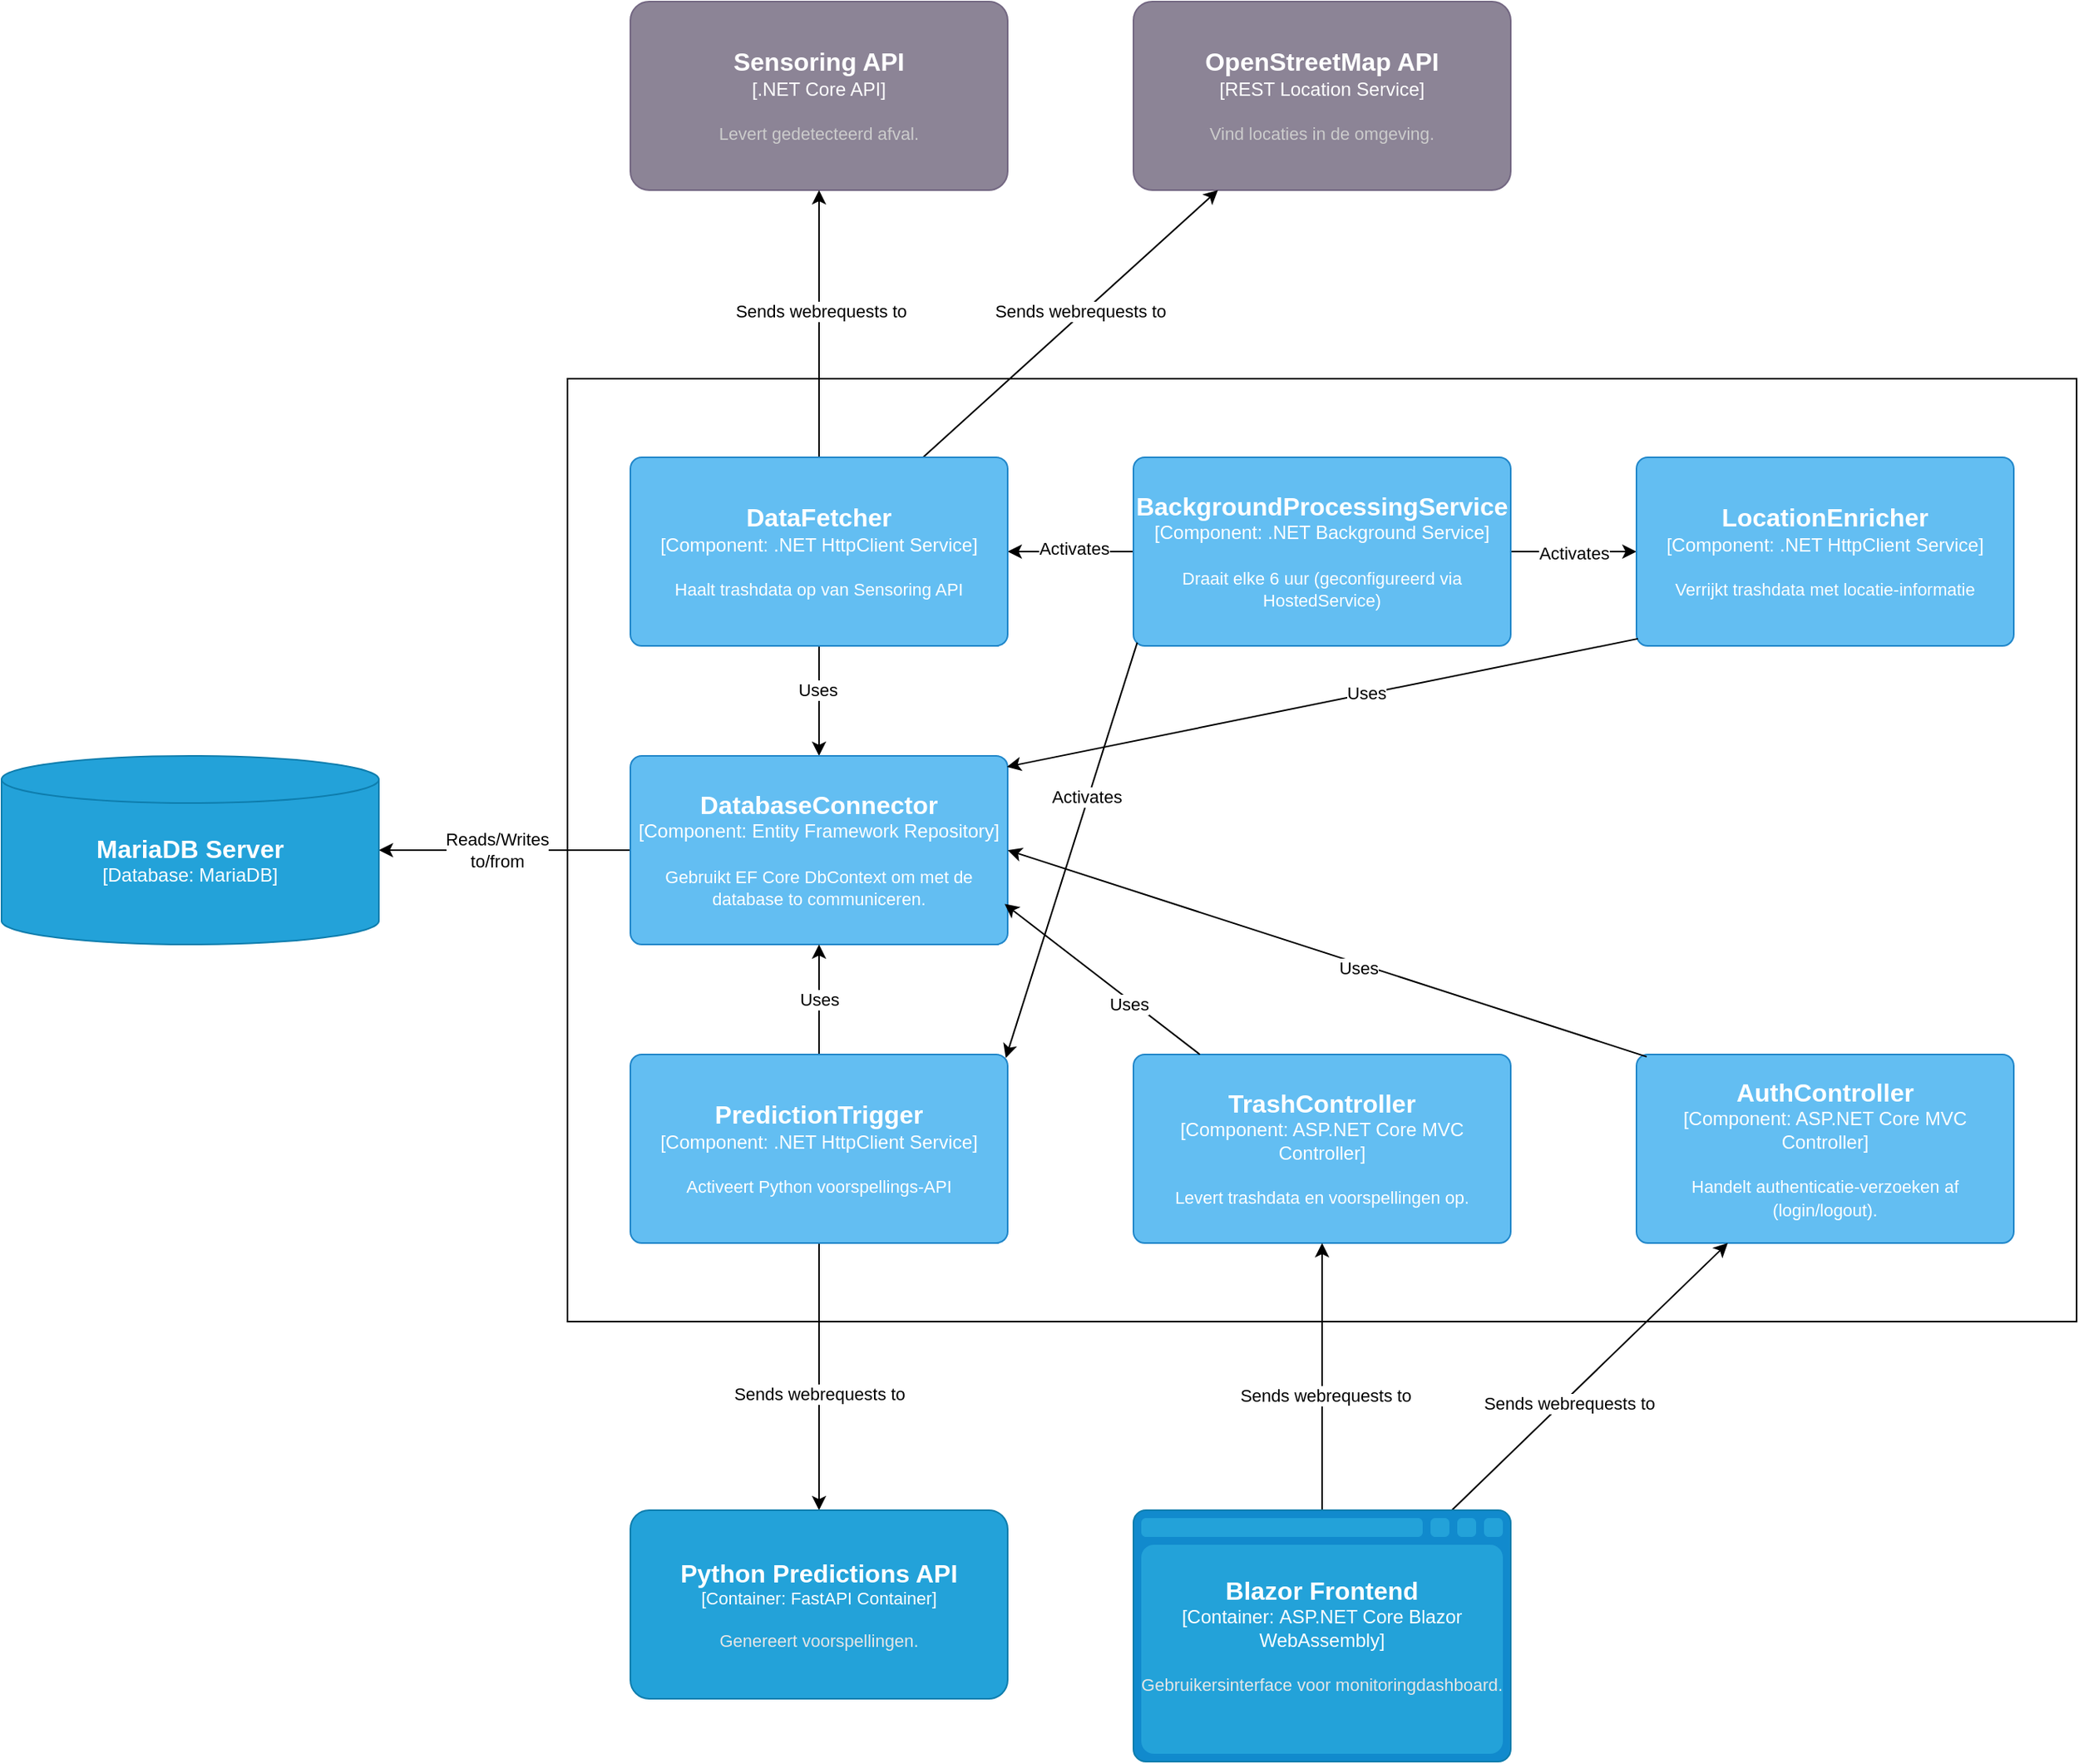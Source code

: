 <mxfile version="26.1.1">
  <diagram name="Page-1" id="TUc2pWuJ1cBv-ASf7XhR">
    <mxGraphModel dx="2284" dy="1970" grid="1" gridSize="10" guides="1" tooltips="1" connect="1" arrows="1" fold="1" page="1" pageScale="1" pageWidth="850" pageHeight="1100" math="0" shadow="0">
      <root>
        <mxCell id="0" />
        <mxCell id="1" parent="0" />
        <mxCell id="xSIsmB00aMhGTNxRwq87-2" value="" style="rounded=0;whiteSpace=wrap;html=1;" parent="1" vertex="1">
          <mxGeometry x="40" y="160" width="960" height="600" as="geometry" />
        </mxCell>
        <object placeholders="1" c4Name="OpenStreetMap API" c4Type="REST Location Service" c4Description="Vind locaties in de omgeving." label="&lt;font style=&quot;font-size: 16px&quot;&gt;&lt;b&gt;%c4Name%&lt;/b&gt;&lt;/font&gt;&lt;div&gt;[%c4Type%]&lt;/div&gt;&lt;br&gt;&lt;div&gt;&lt;font style=&quot;font-size: 11px&quot;&gt;&lt;font color=&quot;#cccccc&quot;&gt;%c4Description%&lt;/font&gt;&lt;/div&gt;" id="xSIsmB00aMhGTNxRwq87-6">
          <mxCell style="rounded=1;whiteSpace=wrap;html=1;labelBackgroundColor=none;fillColor=#8C8496;fontColor=#ffffff;align=center;arcSize=10;strokeColor=#736782;metaEdit=1;resizable=0;points=[[0.25,0,0],[0.5,0,0],[0.75,0,0],[1,0.25,0],[1,0.5,0],[1,0.75,0],[0.75,1,0],[0.5,1,0],[0.25,1,0],[0,0.75,0],[0,0.5,0],[0,0.25,0]];" parent="1" vertex="1">
            <mxGeometry x="400" y="-80" width="240" height="120" as="geometry" />
          </mxCell>
        </object>
        <object placeholders="1" c4Name="AuthController" c4Type="Component" c4Technology="ASP.NET Core MVC Controller" c4Description="Handelt authenticatie-verzoeken af (login/logout)." label="&lt;font style=&quot;font-size: 16px&quot;&gt;&lt;b&gt;%c4Name%&lt;/b&gt;&lt;/font&gt;&lt;div&gt;[%c4Type%: %c4Technology%]&lt;/div&gt;&lt;br&gt;&lt;div&gt;&lt;font style=&quot;font-size: 11px&quot;&gt;%c4Description%&lt;/font&gt;&lt;/div&gt;" id="xSIsmB00aMhGTNxRwq87-22">
          <mxCell style="rounded=1;whiteSpace=wrap;html=1;labelBackgroundColor=none;fillColor=#63BEF2;fontColor=#ffffff;align=center;arcSize=6;strokeColor=#2086C9;metaEdit=1;resizable=0;points=[[0.25,0,0],[0.5,0,0],[0.75,0,0],[1,0.25,0],[1,0.5,0],[1,0.75,0],[0.75,1,0],[0.5,1,0],[0.25,1,0],[0,0.75,0],[0,0.5,0],[0,0.25,0]];" parent="1" vertex="1">
            <mxGeometry x="720" y="590" width="240" height="120" as="geometry" />
          </mxCell>
        </object>
        <object placeholders="1" c4Name="Sensoring API" c4Type=".NET Core API" c4Description="Levert gedetecteerd afval." label="&lt;font style=&quot;font-size: 16px&quot;&gt;&lt;b&gt;%c4Name%&lt;/b&gt;&lt;/font&gt;&lt;div&gt;[%c4Type%]&lt;/div&gt;&lt;br&gt;&lt;div&gt;&lt;font style=&quot;font-size: 11px&quot;&gt;&lt;font color=&quot;#cccccc&quot;&gt;%c4Description%&lt;/font&gt;&lt;/div&gt;" id="xSIsmB00aMhGTNxRwq87-23">
          <mxCell style="rounded=1;whiteSpace=wrap;html=1;labelBackgroundColor=none;fillColor=#8C8496;fontColor=#ffffff;align=center;arcSize=10;strokeColor=#736782;metaEdit=1;resizable=0;points=[[0.25,0,0],[0.5,0,0],[0.75,0,0],[1,0.25,0],[1,0.5,0],[1,0.75,0],[0.75,1,0],[0.5,1,0],[0.25,1,0],[0,0.75,0],[0,0.5,0],[0,0.25,0]];" parent="1" vertex="1">
            <mxGeometry x="80" y="-80" width="240" height="120" as="geometry" />
          </mxCell>
        </object>
        <object placeholders="1" c4Name="TrashController" c4Type="Component" c4Technology="ASP.NET Core MVC Controller" c4Description="Levert trashdata en voorspellingen op." label="&lt;font style=&quot;font-size: 16px&quot;&gt;&lt;b&gt;%c4Name%&lt;/b&gt;&lt;/font&gt;&lt;div&gt;[%c4Type%: %c4Technology%]&lt;/div&gt;&lt;br&gt;&lt;div&gt;&lt;font style=&quot;font-size: 11px&quot;&gt;%c4Description%&lt;/font&gt;&lt;/div&gt;" id="xSIsmB00aMhGTNxRwq87-25">
          <mxCell style="rounded=1;whiteSpace=wrap;html=1;labelBackgroundColor=none;fillColor=#63BEF2;fontColor=#ffffff;align=center;arcSize=6;strokeColor=#2086C9;metaEdit=1;resizable=0;points=[[0.25,0,0],[0.5,0,0],[0.75,0,0],[1,0.25,0],[1,0.5,0],[1,0.75,0],[0.75,1,0],[0.5,1,0],[0.25,1,0],[0,0.75,0],[0,0.5,0],[0,0.25,0]];" parent="1" vertex="1">
            <mxGeometry x="400" y="590" width="240" height="120" as="geometry" />
          </mxCell>
        </object>
        <mxCell id="05esOvDfcdhIf1nWYy37-12" style="edgeStyle=orthogonalEdgeStyle;rounded=0;orthogonalLoop=1;jettySize=auto;html=1;" parent="1" source="xSIsmB00aMhGTNxRwq87-26" target="xSIsmB00aMhGTNxRwq87-27" edge="1">
          <mxGeometry relative="1" as="geometry" />
        </mxCell>
        <mxCell id="05esOvDfcdhIf1nWYy37-13" value="Activates" style="edgeLabel;html=1;align=center;verticalAlign=middle;resizable=0;points=[];" parent="05esOvDfcdhIf1nWYy37-12" vertex="1" connectable="0">
          <mxGeometry x="-0.039" y="-2" relative="1" as="geometry">
            <mxPoint as="offset" />
          </mxGeometry>
        </mxCell>
        <mxCell id="05esOvDfcdhIf1nWYy37-16" style="edgeStyle=orthogonalEdgeStyle;rounded=0;orthogonalLoop=1;jettySize=auto;html=1;" parent="1" source="xSIsmB00aMhGTNxRwq87-26" target="xSIsmB00aMhGTNxRwq87-28" edge="1">
          <mxGeometry relative="1" as="geometry" />
        </mxCell>
        <mxCell id="05esOvDfcdhIf1nWYy37-17" value="Activates" style="edgeLabel;html=1;align=center;verticalAlign=middle;resizable=0;points=[];" parent="05esOvDfcdhIf1nWYy37-16" vertex="1" connectable="0">
          <mxGeometry x="-0.004" y="-1" relative="1" as="geometry">
            <mxPoint as="offset" />
          </mxGeometry>
        </mxCell>
        <mxCell id="05esOvDfcdhIf1nWYy37-20" style="rounded=0;orthogonalLoop=1;jettySize=auto;html=1;" parent="1" source="xSIsmB00aMhGTNxRwq87-27" target="xSIsmB00aMhGTNxRwq87-6" edge="1">
          <mxGeometry relative="1" as="geometry" />
        </mxCell>
        <mxCell id="05esOvDfcdhIf1nWYy37-23" value="Sends webrequests to" style="edgeLabel;html=1;align=center;verticalAlign=middle;resizable=0;points=[];" parent="05esOvDfcdhIf1nWYy37-20" vertex="1" connectable="0">
          <mxGeometry x="0.076" y="2" relative="1" as="geometry">
            <mxPoint as="offset" />
          </mxGeometry>
        </mxCell>
        <object placeholders="1" c4Name="BackgroundProcessingService" c4Type="Component" c4Technology=".NET Background Service" c4Description="Draait elke 6 uur (geconfigureerd via HostedService)" label="&lt;font style=&quot;font-size: 16px&quot;&gt;&lt;b&gt;%c4Name%&lt;/b&gt;&lt;/font&gt;&lt;div&gt;[%c4Type%: %c4Technology%]&lt;/div&gt;&lt;br&gt;&lt;div&gt;&lt;font style=&quot;font-size: 11px&quot;&gt;%c4Description%&lt;/font&gt;&lt;/div&gt;" id="xSIsmB00aMhGTNxRwq87-26">
          <mxCell style="rounded=1;whiteSpace=wrap;html=1;labelBackgroundColor=none;fillColor=#63BEF2;fontColor=#ffffff;align=center;arcSize=6;strokeColor=#2086C9;metaEdit=1;resizable=0;points=[[0.25,0,0],[0.5,0,0],[0.75,0,0],[1,0.25,0],[1,0.5,0],[1,0.75,0],[0.75,1,0],[0.5,1,0],[0.25,1,0],[0,0.75,0],[0,0.5,0],[0,0.25,0]];" parent="1" vertex="1">
            <mxGeometry x="400" y="210" width="240" height="120" as="geometry" />
          </mxCell>
        </object>
        <mxCell id="05esOvDfcdhIf1nWYy37-10" style="edgeStyle=orthogonalEdgeStyle;rounded=0;orthogonalLoop=1;jettySize=auto;html=1;" parent="1" source="xSIsmB00aMhGTNxRwq87-27" target="xSIsmB00aMhGTNxRwq87-29" edge="1">
          <mxGeometry relative="1" as="geometry" />
        </mxCell>
        <mxCell id="05esOvDfcdhIf1nWYy37-11" value="Uses" style="edgeLabel;html=1;align=center;verticalAlign=middle;resizable=0;points=[];" parent="05esOvDfcdhIf1nWYy37-10" vertex="1" connectable="0">
          <mxGeometry x="-0.2" y="-1" relative="1" as="geometry">
            <mxPoint as="offset" />
          </mxGeometry>
        </mxCell>
        <mxCell id="05esOvDfcdhIf1nWYy37-21" style="edgeStyle=orthogonalEdgeStyle;rounded=0;orthogonalLoop=1;jettySize=auto;html=1;" parent="1" source="xSIsmB00aMhGTNxRwq87-27" target="xSIsmB00aMhGTNxRwq87-23" edge="1">
          <mxGeometry relative="1" as="geometry" />
        </mxCell>
        <mxCell id="05esOvDfcdhIf1nWYy37-22" value="Sends webrequests to" style="edgeLabel;html=1;align=center;verticalAlign=middle;resizable=0;points=[];" parent="05esOvDfcdhIf1nWYy37-21" vertex="1" connectable="0">
          <mxGeometry x="0.096" y="-1" relative="1" as="geometry">
            <mxPoint as="offset" />
          </mxGeometry>
        </mxCell>
        <object placeholders="1" c4Name="DataFetcher" c4Type="Component" c4Technology=".NET HttpClient Service" c4Description="Haalt trashdata op van Sensoring API" label="&lt;font style=&quot;font-size: 16px&quot;&gt;&lt;b&gt;%c4Name%&lt;/b&gt;&lt;/font&gt;&lt;div&gt;[%c4Type%: %c4Technology%]&lt;/div&gt;&lt;br&gt;&lt;div&gt;&lt;font style=&quot;font-size: 11px&quot;&gt;%c4Description%&lt;/font&gt;&lt;/div&gt;" id="xSIsmB00aMhGTNxRwq87-27">
          <mxCell style="rounded=1;whiteSpace=wrap;html=1;labelBackgroundColor=none;fillColor=#63BEF2;fontColor=#ffffff;align=center;arcSize=6;strokeColor=#2086C9;metaEdit=1;resizable=0;points=[[0.25,0,0],[0.5,0,0],[0.75,0,0],[1,0.25,0],[1,0.5,0],[1,0.75,0],[0.75,1,0],[0.5,1,0],[0.25,1,0],[0,0.75,0],[0,0.5,0],[0,0.25,0]];" parent="1" vertex="1">
            <mxGeometry x="80" y="210" width="240" height="120" as="geometry" />
          </mxCell>
        </object>
        <object placeholders="1" c4Name="LocationEnricher" c4Type="Component" c4Technology=".NET HttpClient Service" c4Description="Verrijkt trashdata met locatie-informatie" label="&lt;font style=&quot;font-size: 16px&quot;&gt;&lt;b&gt;%c4Name%&lt;/b&gt;&lt;/font&gt;&lt;div&gt;[%c4Type%: %c4Technology%]&lt;/div&gt;&lt;br&gt;&lt;div&gt;&lt;font style=&quot;font-size: 11px&quot;&gt;%c4Description%&lt;/font&gt;&lt;/div&gt;" id="xSIsmB00aMhGTNxRwq87-28">
          <mxCell style="rounded=1;whiteSpace=wrap;html=1;labelBackgroundColor=none;fillColor=#63BEF2;fontColor=#ffffff;align=center;arcSize=6;strokeColor=#2086C9;metaEdit=1;resizable=0;points=[[0.25,0,0],[0.5,0,0],[0.75,0,0],[1,0.25,0],[1,0.5,0],[1,0.75,0],[0.75,1,0],[0.5,1,0],[0.25,1,0],[0,0.75,0],[0,0.5,0],[0,0.25,0]];" parent="1" vertex="1">
            <mxGeometry x="720" y="210" width="240" height="120" as="geometry" />
          </mxCell>
        </object>
        <mxCell id="05esOvDfcdhIf1nWYy37-6" style="edgeStyle=orthogonalEdgeStyle;rounded=0;orthogonalLoop=1;jettySize=auto;html=1;" parent="1" source="xSIsmB00aMhGTNxRwq87-29" target="05esOvDfcdhIf1nWYy37-2" edge="1">
          <mxGeometry relative="1" as="geometry" />
        </mxCell>
        <mxCell id="05esOvDfcdhIf1nWYy37-7" value="Reads/Writes&lt;div&gt;to/from&lt;/div&gt;" style="edgeLabel;html=1;align=center;verticalAlign=middle;resizable=0;points=[];" parent="05esOvDfcdhIf1nWYy37-6" vertex="1" connectable="0">
          <mxGeometry x="0.286" y="-2" relative="1" as="geometry">
            <mxPoint x="18" y="2" as="offset" />
          </mxGeometry>
        </mxCell>
        <object placeholders="1" c4Name="DatabaseConnector" c4Type="Component" c4Technology="Entity Framework Repository" c4Description="Gebruikt EF Core DbContext om met de database to communiceren." label="&lt;font style=&quot;font-size: 16px&quot;&gt;&lt;b&gt;%c4Name%&lt;/b&gt;&lt;/font&gt;&lt;div&gt;[%c4Type%: %c4Technology%]&lt;/div&gt;&lt;br&gt;&lt;div&gt;&lt;font style=&quot;font-size: 11px&quot;&gt;%c4Description%&lt;/font&gt;&lt;/div&gt;" id="xSIsmB00aMhGTNxRwq87-29">
          <mxCell style="rounded=1;whiteSpace=wrap;html=1;labelBackgroundColor=none;fillColor=#63BEF2;fontColor=#ffffff;align=center;arcSize=6;strokeColor=#2086C9;metaEdit=1;resizable=0;points=[[0.25,0,0],[0.5,0,0],[0.75,0,0],[1,0.25,0],[1,0.5,0],[1,0.75,0],[0.75,1,0],[0.5,1,0],[0.25,1,0],[0,0.75,0],[0,0.5,0],[0,0.25,0]];" parent="1" vertex="1">
            <mxGeometry x="80" y="400" width="240" height="120" as="geometry" />
          </mxCell>
        </object>
        <mxCell id="05esOvDfcdhIf1nWYy37-8" style="edgeStyle=orthogonalEdgeStyle;rounded=0;orthogonalLoop=1;jettySize=auto;html=1;" parent="1" source="xSIsmB00aMhGTNxRwq87-30" target="xSIsmB00aMhGTNxRwq87-29" edge="1">
          <mxGeometry relative="1" as="geometry" />
        </mxCell>
        <mxCell id="05esOvDfcdhIf1nWYy37-9" value="Uses" style="edgeLabel;html=1;align=center;verticalAlign=middle;resizable=0;points=[];" parent="05esOvDfcdhIf1nWYy37-8" vertex="1" connectable="0">
          <mxGeometry x="0.012" relative="1" as="geometry">
            <mxPoint as="offset" />
          </mxGeometry>
        </mxCell>
        <mxCell id="05esOvDfcdhIf1nWYy37-24" style="edgeStyle=orthogonalEdgeStyle;rounded=0;orthogonalLoop=1;jettySize=auto;html=1;" parent="1" source="xSIsmB00aMhGTNxRwq87-30" target="05esOvDfcdhIf1nWYy37-3" edge="1">
          <mxGeometry relative="1" as="geometry" />
        </mxCell>
        <mxCell id="05esOvDfcdhIf1nWYy37-25" value="Sends webrequests to" style="edgeLabel;html=1;align=center;verticalAlign=middle;resizable=0;points=[];" parent="05esOvDfcdhIf1nWYy37-24" vertex="1" connectable="0">
          <mxGeometry x="0.125" relative="1" as="geometry">
            <mxPoint as="offset" />
          </mxGeometry>
        </mxCell>
        <object placeholders="1" c4Name="PredictionTrigger" c4Type="Component" c4Technology=".NET HttpClient Service" c4Description="Activeert Python voorspellings-API" label="&lt;font style=&quot;font-size: 16px&quot;&gt;&lt;b&gt;%c4Name%&lt;/b&gt;&lt;/font&gt;&lt;div&gt;[%c4Type%: %c4Technology%]&lt;/div&gt;&lt;br&gt;&lt;div&gt;&lt;font style=&quot;font-size: 11px&quot;&gt;%c4Description%&lt;/font&gt;&lt;/div&gt;" id="xSIsmB00aMhGTNxRwq87-30">
          <mxCell style="rounded=1;whiteSpace=wrap;html=1;labelBackgroundColor=none;fillColor=#63BEF2;fontColor=#ffffff;align=center;arcSize=6;strokeColor=#2086C9;metaEdit=1;resizable=0;points=[[0.25,0,0],[0.5,0,0],[0.75,0,0],[1,0.25,0],[1,0.5,0],[1,0.75,0],[0.75,1,0],[0.5,1,0],[0.25,1,0],[0,0.75,0],[0,0.5,0],[0,0.25,0]];" parent="1" vertex="1">
            <mxGeometry x="80" y="590" width="240" height="120" as="geometry" />
          </mxCell>
        </object>
        <object placeholders="1" c4Name="MariaDB Server" c4Type="Database" c4Technology="MariaDB" c4Description="" label="&lt;font style=&quot;font-size: 16px&quot;&gt;&lt;b&gt;%c4Name%&lt;/b&gt;&lt;/font&gt;&lt;div&gt;[%c4Type%:&amp;nbsp;%c4Technology%]&lt;/div&gt;&lt;br&gt;&lt;div&gt;&lt;font style=&quot;font-size: 11px&quot;&gt;&lt;font color=&quot;#E6E6E6&quot;&gt;%c4Description%&lt;/font&gt;&lt;/div&gt;" id="05esOvDfcdhIf1nWYy37-2">
          <mxCell style="shape=cylinder3;size=15;whiteSpace=wrap;html=1;boundedLbl=1;rounded=0;labelBackgroundColor=none;fillColor=#23A2D9;fontSize=12;fontColor=#ffffff;align=center;strokeColor=#0E7DAD;metaEdit=1;points=[[0.5,0,0],[1,0.25,0],[1,0.5,0],[1,0.75,0],[0.5,1,0],[0,0.75,0],[0,0.5,0],[0,0.25,0]];resizable=0;" parent="1" vertex="1">
            <mxGeometry x="-320" y="400" width="240" height="120" as="geometry" />
          </mxCell>
        </object>
        <object placeholders="1" c4Name="Python Predictions API" c4Type="Container" c4Technology="FastAPI Container" c4Description="Genereert voorspellingen." label="&lt;font style=&quot;font-size: 16px&quot;&gt;&lt;b&gt;%c4Name%&lt;/b&gt;&lt;/font&gt;&lt;div&gt;[%c4Type%: %c4Technology%]&lt;/div&gt;&lt;br&gt;&lt;div&gt;&lt;font style=&quot;font-size: 11px&quot;&gt;&lt;font color=&quot;#E6E6E6&quot;&gt;%c4Description%&lt;/font&gt;&lt;/div&gt;" id="05esOvDfcdhIf1nWYy37-3">
          <mxCell style="rounded=1;whiteSpace=wrap;html=1;fontSize=11;labelBackgroundColor=none;fillColor=#23A2D9;fontColor=#ffffff;align=center;arcSize=10;strokeColor=#0E7DAD;metaEdit=1;resizable=0;points=[[0.25,0,0],[0.5,0,0],[0.75,0,0],[1,0.25,0],[1,0.5,0],[1,0.75,0],[0.75,1,0],[0.5,1,0],[0.25,1,0],[0,0.75,0],[0,0.5,0],[0,0.25,0]];" parent="1" vertex="1">
            <mxGeometry x="80" y="880" width="240" height="120" as="geometry" />
          </mxCell>
        </object>
        <mxCell id="05esOvDfcdhIf1nWYy37-26" style="edgeStyle=orthogonalEdgeStyle;rounded=0;orthogonalLoop=1;jettySize=auto;html=1;" parent="1" source="05esOvDfcdhIf1nWYy37-5" target="xSIsmB00aMhGTNxRwq87-25" edge="1">
          <mxGeometry relative="1" as="geometry" />
        </mxCell>
        <mxCell id="05esOvDfcdhIf1nWYy37-29" value="Sends webrequests to" style="edgeLabel;html=1;align=center;verticalAlign=middle;resizable=0;points=[];" parent="05esOvDfcdhIf1nWYy37-26" vertex="1" connectable="0">
          <mxGeometry x="-0.144" y="-2" relative="1" as="geometry">
            <mxPoint as="offset" />
          </mxGeometry>
        </mxCell>
        <mxCell id="05esOvDfcdhIf1nWYy37-27" style="rounded=0;orthogonalLoop=1;jettySize=auto;html=1;" parent="1" source="05esOvDfcdhIf1nWYy37-5" target="xSIsmB00aMhGTNxRwq87-22" edge="1">
          <mxGeometry relative="1" as="geometry" />
        </mxCell>
        <mxCell id="05esOvDfcdhIf1nWYy37-28" value="Sends webrequests to" style="edgeLabel;html=1;align=center;verticalAlign=middle;resizable=0;points=[];" parent="05esOvDfcdhIf1nWYy37-27" vertex="1" connectable="0">
          <mxGeometry x="-0.173" y="-3" relative="1" as="geometry">
            <mxPoint as="offset" />
          </mxGeometry>
        </mxCell>
        <object placeholders="1" c4Name="Blazor Frontend" c4Type="Container" c4Technology="ASP.NET Core Blazor WebAssembly" c4Description="Gebruikersinterface voor monitoringdashboard." label="&lt;font style=&quot;font-size: 16px&quot;&gt;&lt;b&gt;%c4Name%&lt;/b&gt;&lt;/font&gt;&lt;div&gt;[%c4Type%:&amp;nbsp;%c4Technology%]&lt;/div&gt;&lt;br&gt;&lt;div&gt;&lt;font style=&quot;font-size: 11px&quot;&gt;&lt;font color=&quot;#E6E6E6&quot;&gt;%c4Description%&lt;/font&gt;&lt;/div&gt;" id="05esOvDfcdhIf1nWYy37-5">
          <mxCell style="shape=mxgraph.c4.webBrowserContainer2;whiteSpace=wrap;html=1;boundedLbl=1;rounded=0;labelBackgroundColor=none;strokeColor=#118ACD;fillColor=#23A2D9;strokeColor=#118ACD;strokeColor2=#0E7DAD;fontSize=12;fontColor=#ffffff;align=center;metaEdit=1;points=[[0.5,0,0],[1,0.25,0],[1,0.5,0],[1,0.75,0],[0.5,1,0],[0,0.75,0],[0,0.5,0],[0,0.25,0]];resizable=0;" parent="1" vertex="1">
            <mxGeometry x="400" y="880" width="240" height="160" as="geometry" />
          </mxCell>
        </object>
        <mxCell id="05esOvDfcdhIf1nWYy37-14" style="rounded=0;orthogonalLoop=1;jettySize=auto;html=1;entryX=0.995;entryY=0.019;entryDx=0;entryDy=0;entryPerimeter=0;exitX=0.01;exitY=0.983;exitDx=0;exitDy=0;exitPerimeter=0;" parent="1" source="xSIsmB00aMhGTNxRwq87-26" target="xSIsmB00aMhGTNxRwq87-30" edge="1">
          <mxGeometry relative="1" as="geometry" />
        </mxCell>
        <mxCell id="05esOvDfcdhIf1nWYy37-15" value="Activates" style="edgeLabel;html=1;align=center;verticalAlign=middle;resizable=0;points=[];" parent="05esOvDfcdhIf1nWYy37-14" vertex="1" connectable="0">
          <mxGeometry x="-0.255" y="-2" relative="1" as="geometry">
            <mxPoint as="offset" />
          </mxGeometry>
        </mxCell>
        <mxCell id="05esOvDfcdhIf1nWYy37-18" style="rounded=0;orthogonalLoop=1;jettySize=auto;html=1;entryX=0.998;entryY=0.058;entryDx=0;entryDy=0;entryPerimeter=0;exitX=0.004;exitY=0.962;exitDx=0;exitDy=0;exitPerimeter=0;" parent="1" source="xSIsmB00aMhGTNxRwq87-28" target="xSIsmB00aMhGTNxRwq87-29" edge="1">
          <mxGeometry relative="1" as="geometry" />
        </mxCell>
        <mxCell id="05esOvDfcdhIf1nWYy37-19" value="Uses" style="edgeLabel;html=1;align=center;verticalAlign=middle;resizable=0;points=[];" parent="05esOvDfcdhIf1nWYy37-18" vertex="1" connectable="0">
          <mxGeometry x="-0.136" y="-1" relative="1" as="geometry">
            <mxPoint as="offset" />
          </mxGeometry>
        </mxCell>
        <mxCell id="05esOvDfcdhIf1nWYy37-30" style="rounded=0;orthogonalLoop=1;jettySize=auto;html=1;entryX=0.992;entryY=0.785;entryDx=0;entryDy=0;entryPerimeter=0;" parent="1" source="xSIsmB00aMhGTNxRwq87-25" target="xSIsmB00aMhGTNxRwq87-29" edge="1">
          <mxGeometry relative="1" as="geometry" />
        </mxCell>
        <mxCell id="05esOvDfcdhIf1nWYy37-33" value="Uses" style="edgeLabel;html=1;align=center;verticalAlign=middle;resizable=0;points=[];" parent="05esOvDfcdhIf1nWYy37-30" vertex="1" connectable="0">
          <mxGeometry x="-0.286" y="2" relative="1" as="geometry">
            <mxPoint as="offset" />
          </mxGeometry>
        </mxCell>
        <mxCell id="05esOvDfcdhIf1nWYy37-31" style="rounded=0;orthogonalLoop=1;jettySize=auto;html=1;entryX=1;entryY=0.5;entryDx=0;entryDy=0;entryPerimeter=0;exitX=0.027;exitY=0.012;exitDx=0;exitDy=0;exitPerimeter=0;" parent="1" source="xSIsmB00aMhGTNxRwq87-22" target="xSIsmB00aMhGTNxRwq87-29" edge="1">
          <mxGeometry relative="1" as="geometry" />
        </mxCell>
        <mxCell id="05esOvDfcdhIf1nWYy37-32" value="Uses" style="edgeLabel;html=1;align=center;verticalAlign=middle;resizable=0;points=[];" parent="05esOvDfcdhIf1nWYy37-31" vertex="1" connectable="0">
          <mxGeometry x="-0.102" y="3" relative="1" as="geometry">
            <mxPoint as="offset" />
          </mxGeometry>
        </mxCell>
      </root>
    </mxGraphModel>
  </diagram>
</mxfile>
